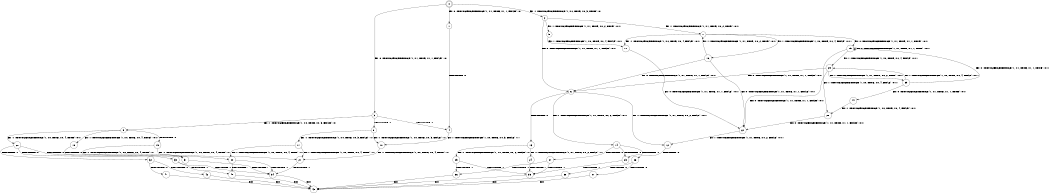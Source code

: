 digraph BCG {
size = "7, 10.5";
center = TRUE;
node [shape = circle];
0 [peripheries = 2];
0 -> 1 [label = "EX !0 !ATOMIC_EXCH_BRANCH (1, +1, TRUE, +1, 1, FALSE) !:0:"];
0 -> 2 [label = "EX !1 !ATOMIC_EXCH_BRANCH (1, +0, TRUE, +0, 3, TRUE) !:0:"];
0 -> 3 [label = "EX !0 !ATOMIC_EXCH_BRANCH (1, +1, TRUE, +1, 1, FALSE) !:0:"];
1 -> 4 [label = "TERMINATE !0"];
2 -> 5 [label = "EX !1 !ATOMIC_EXCH_BRANCH (1, +1, TRUE, +0, 2, TRUE) !:0:1:"];
2 -> 6 [label = "EX !0 !ATOMIC_EXCH_BRANCH (1, +1, TRUE, +1, 1, FALSE) !:0:1:"];
2 -> 7 [label = "EX !1 !ATOMIC_EXCH_BRANCH (1, +1, TRUE, +0, 2, TRUE) !:0:1:"];
3 -> 4 [label = "TERMINATE !0"];
3 -> 8 [label = "TERMINATE !0"];
3 -> 9 [label = "EX !1 !ATOMIC_EXCH_BRANCH (1, +0, TRUE, +0, 3, FALSE) !:0:"];
4 -> 10 [label = "EX !1 !ATOMIC_EXCH_BRANCH (1, +0, TRUE, +0, 3, FALSE) !:1:"];
5 -> 11 [label = "EX !1 !ATOMIC_EXCH_BRANCH (1, +0, TRUE, +0, 4, FALSE) !:0:1:"];
6 -> 12 [label = "EX !1 !ATOMIC_EXCH_BRANCH (1, +1, TRUE, +0, 2, FALSE) !:0:1:"];
6 -> 13 [label = "TERMINATE !0"];
6 -> 14 [label = "EX !1 !ATOMIC_EXCH_BRANCH (1, +1, TRUE, +0, 2, FALSE) !:0:1:"];
7 -> 11 [label = "EX !1 !ATOMIC_EXCH_BRANCH (1, +0, TRUE, +0, 4, FALSE) !:0:1:"];
7 -> 15 [label = "EX !0 !ATOMIC_EXCH_BRANCH (1, +1, TRUE, +1, 1, TRUE) !:0:1:"];
7 -> 16 [label = "EX !1 !ATOMIC_EXCH_BRANCH (1, +0, TRUE, +0, 4, FALSE) !:0:1:"];
8 -> 10 [label = "EX !1 !ATOMIC_EXCH_BRANCH (1, +0, TRUE, +0, 3, FALSE) !:1:"];
8 -> 17 [label = "EX !1 !ATOMIC_EXCH_BRANCH (1, +0, TRUE, +0, 3, FALSE) !:1:"];
9 -> 18 [label = "EX !1 !ATOMIC_EXCH_BRANCH (1, +0, TRUE, +0, 4, TRUE) !:0:1:"];
9 -> 19 [label = "TERMINATE !0"];
9 -> 20 [label = "EX !1 !ATOMIC_EXCH_BRANCH (1, +0, TRUE, +0, 4, TRUE) !:0:1:"];
10 -> 21 [label = "EX !1 !ATOMIC_EXCH_BRANCH (1, +0, TRUE, +0, 4, TRUE) !:1:"];
11 -> 22 [label = "EX !0 !ATOMIC_EXCH_BRANCH (1, +1, TRUE, +1, 1, FALSE) !:0:1:"];
12 -> 23 [label = "TERMINATE !0"];
13 -> 24 [label = "EX !1 !ATOMIC_EXCH_BRANCH (1, +1, TRUE, +0, 2, FALSE) !:1:"];
13 -> 25 [label = "EX !1 !ATOMIC_EXCH_BRANCH (1, +1, TRUE, +0, 2, FALSE) !:1:"];
14 -> 23 [label = "TERMINATE !0"];
14 -> 26 [label = "TERMINATE !1"];
14 -> 27 [label = "TERMINATE !0"];
15 -> 28 [label = "EX !1 !ATOMIC_EXCH_BRANCH (1, +0, TRUE, +0, 4, FALSE) !:0:1:"];
15 -> 29 [label = "EX !1 !ATOMIC_EXCH_BRANCH (1, +0, TRUE, +0, 4, FALSE) !:0:1:"];
15 -> 15 [label = "EX !0 !ATOMIC_EXCH_BRANCH (1, +1, TRUE, +1, 1, TRUE) !:0:1:"];
16 -> 22 [label = "EX !0 !ATOMIC_EXCH_BRANCH (1, +1, TRUE, +1, 1, FALSE) !:0:1:"];
16 -> 6 [label = "EX !0 !ATOMIC_EXCH_BRANCH (1, +1, TRUE, +1, 1, FALSE) !:0:1:"];
16 -> 7 [label = "EX !1 !ATOMIC_EXCH_BRANCH (1, +1, TRUE, +0, 2, TRUE) !:0:1:"];
17 -> 21 [label = "EX !1 !ATOMIC_EXCH_BRANCH (1, +0, TRUE, +0, 4, TRUE) !:1:"];
17 -> 30 [label = "EX !1 !ATOMIC_EXCH_BRANCH (1, +0, TRUE, +0, 4, TRUE) !:1:"];
18 -> 31 [label = "TERMINATE !0"];
19 -> 21 [label = "EX !1 !ATOMIC_EXCH_BRANCH (1, +0, TRUE, +0, 4, TRUE) !:1:"];
19 -> 30 [label = "EX !1 !ATOMIC_EXCH_BRANCH (1, +0, TRUE, +0, 4, TRUE) !:1:"];
20 -> 31 [label = "TERMINATE !0"];
20 -> 32 [label = "TERMINATE !1"];
20 -> 33 [label = "TERMINATE !0"];
21 -> 34 [label = "TERMINATE !1"];
22 -> 12 [label = "EX !1 !ATOMIC_EXCH_BRANCH (1, +1, TRUE, +0, 2, FALSE) !:0:1:"];
23 -> 35 [label = "TERMINATE !1"];
24 -> 35 [label = "TERMINATE !1"];
25 -> 35 [label = "TERMINATE !1"];
25 -> 36 [label = "TERMINATE !1"];
26 -> 37 [label = "TERMINATE !0"];
26 -> 38 [label = "TERMINATE !0"];
27 -> 35 [label = "TERMINATE !1"];
27 -> 36 [label = "TERMINATE !1"];
28 -> 22 [label = "EX !0 !ATOMIC_EXCH_BRANCH (1, +1, TRUE, +1, 1, FALSE) !:0:1:"];
29 -> 22 [label = "EX !0 !ATOMIC_EXCH_BRANCH (1, +1, TRUE, +1, 1, FALSE) !:0:1:"];
29 -> 39 [label = "EX !1 !ATOMIC_EXCH_BRANCH (1, +1, TRUE, +0, 2, TRUE) !:0:1:"];
29 -> 6 [label = "EX !0 !ATOMIC_EXCH_BRANCH (1, +1, TRUE, +1, 1, FALSE) !:0:1:"];
30 -> 34 [label = "TERMINATE !1"];
30 -> 40 [label = "TERMINATE !1"];
31 -> 34 [label = "TERMINATE !1"];
32 -> 41 [label = "TERMINATE !0"];
32 -> 42 [label = "TERMINATE !0"];
33 -> 34 [label = "TERMINATE !1"];
33 -> 40 [label = "TERMINATE !1"];
34 -> 43 [label = "exit"];
35 -> 43 [label = "exit"];
36 -> 43 [label = "exit"];
37 -> 43 [label = "exit"];
38 -> 43 [label = "exit"];
39 -> 44 [label = "EX !0 !ATOMIC_EXCH_BRANCH (1, +1, TRUE, +1, 1, TRUE) !:0:1:"];
39 -> 29 [label = "EX !1 !ATOMIC_EXCH_BRANCH (1, +0, TRUE, +0, 4, FALSE) !:0:1:"];
39 -> 15 [label = "EX !0 !ATOMIC_EXCH_BRANCH (1, +1, TRUE, +1, 1, TRUE) !:0:1:"];
40 -> 43 [label = "exit"];
41 -> 43 [label = "exit"];
42 -> 43 [label = "exit"];
44 -> 28 [label = "EX !1 !ATOMIC_EXCH_BRANCH (1, +0, TRUE, +0, 4, FALSE) !:0:1:"];
}
